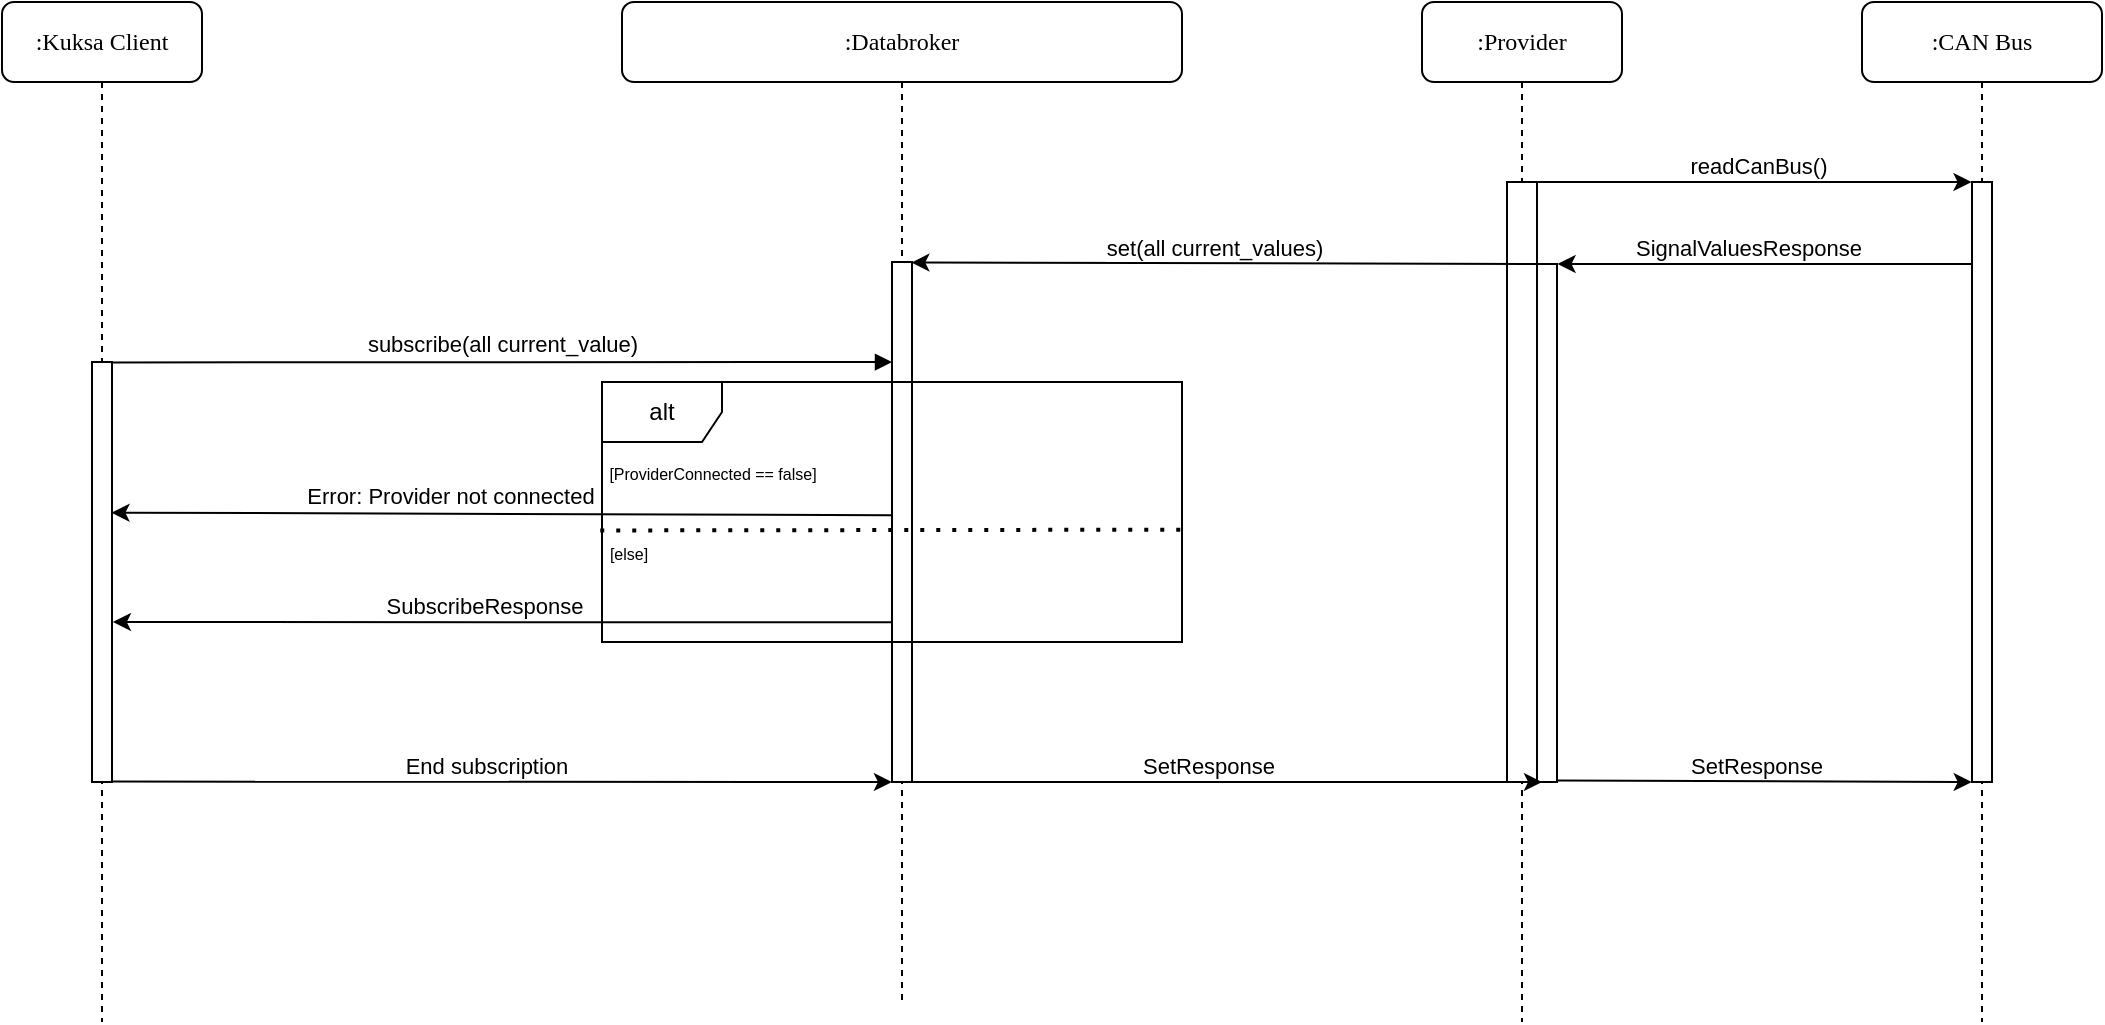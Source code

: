 <mxfile version="24.2.8" type="device">
  <diagram name="Seite-1" id="DjCrLJOEe4nHxTjUXNSd">
    <mxGraphModel dx="1366" dy="781" grid="1" gridSize="10" guides="1" tooltips="1" connect="1" arrows="1" fold="1" page="1" pageScale="1" pageWidth="827" pageHeight="1169" math="0" shadow="0">
      <root>
        <mxCell id="0" />
        <mxCell id="1" parent="0" />
        <mxCell id="vNHbbHK30uQT_Sx62RbP-1" value=":Databroker" style="shape=umlLifeline;perimeter=lifelinePerimeter;whiteSpace=wrap;html=1;container=1;collapsible=0;recursiveResize=0;outlineConnect=0;rounded=1;shadow=0;comic=0;labelBackgroundColor=none;strokeWidth=1;fontFamily=Verdana;fontSize=12;align=center;" vertex="1" parent="1">
          <mxGeometry x="320" y="10" width="280" height="500" as="geometry" />
        </mxCell>
        <mxCell id="vNHbbHK30uQT_Sx62RbP-2" value="" style="html=1;points=[];perimeter=orthogonalPerimeter;rounded=0;shadow=0;comic=0;labelBackgroundColor=none;strokeWidth=1;fontFamily=Verdana;fontSize=12;align=center;" vertex="1" parent="vNHbbHK30uQT_Sx62RbP-1">
          <mxGeometry x="135" y="130" width="10" height="260" as="geometry" />
        </mxCell>
        <mxCell id="vNHbbHK30uQT_Sx62RbP-46" value="alt" style="shape=umlFrame;whiteSpace=wrap;html=1;pointerEvents=0;" vertex="1" parent="vNHbbHK30uQT_Sx62RbP-1">
          <mxGeometry x="-10" y="190" width="290" height="130" as="geometry" />
        </mxCell>
        <mxCell id="vNHbbHK30uQT_Sx62RbP-50" value="" style="endArrow=none;dashed=1;html=1;dashPattern=1 3;strokeWidth=2;rounded=0;exitX=-0.003;exitY=0.571;exitDx=0;exitDy=0;exitPerimeter=0;entryX=0.999;entryY=0.568;entryDx=0;entryDy=0;entryPerimeter=0;" edge="1" parent="vNHbbHK30uQT_Sx62RbP-1" source="vNHbbHK30uQT_Sx62RbP-46" target="vNHbbHK30uQT_Sx62RbP-46">
          <mxGeometry width="50" height="50" relative="1" as="geometry">
            <mxPoint y="200" as="sourcePoint" />
            <mxPoint x="50" y="150" as="targetPoint" />
          </mxGeometry>
        </mxCell>
        <mxCell id="vNHbbHK30uQT_Sx62RbP-31" value="&lt;font style=&quot;font-size: 8px;&quot;&gt;[ProviderConnected == false]&lt;/font&gt;" style="text;html=1;align=center;verticalAlign=middle;resizable=0;points=[];autosize=1;strokeColor=none;fillColor=none;" vertex="1" parent="vNHbbHK30uQT_Sx62RbP-1">
          <mxGeometry x="-20" y="220" width="130" height="30" as="geometry" />
        </mxCell>
        <mxCell id="vNHbbHK30uQT_Sx62RbP-32" value="&lt;font style=&quot;font-size: 8px;&quot;&gt;[else]&lt;/font&gt;" style="text;html=1;align=center;verticalAlign=middle;resizable=0;points=[];autosize=1;strokeColor=none;fillColor=none;" vertex="1" parent="vNHbbHK30uQT_Sx62RbP-1">
          <mxGeometry x="-17" y="260" width="40" height="30" as="geometry" />
        </mxCell>
        <mxCell id="vNHbbHK30uQT_Sx62RbP-3" value=":Provider" style="shape=umlLifeline;perimeter=lifelinePerimeter;whiteSpace=wrap;html=1;container=1;collapsible=0;recursiveResize=0;outlineConnect=0;rounded=1;shadow=0;comic=0;labelBackgroundColor=none;strokeWidth=1;fontFamily=Verdana;fontSize=12;align=center;" vertex="1" parent="1">
          <mxGeometry x="720" y="10" width="100" height="510" as="geometry" />
        </mxCell>
        <mxCell id="vNHbbHK30uQT_Sx62RbP-4" value="" style="html=1;points=[];perimeter=orthogonalPerimeter;rounded=0;shadow=0;comic=0;labelBackgroundColor=none;strokeWidth=1;fontFamily=Verdana;fontSize=12;align=center;" vertex="1" parent="vNHbbHK30uQT_Sx62RbP-3">
          <mxGeometry x="42.5" y="90" width="15" height="300" as="geometry" />
        </mxCell>
        <mxCell id="vNHbbHK30uQT_Sx62RbP-5" value="" style="html=1;points=[];perimeter=orthogonalPerimeter;rounded=0;shadow=0;comic=0;labelBackgroundColor=none;strokeWidth=1;fontFamily=Verdana;fontSize=12;align=center;" vertex="1" parent="vNHbbHK30uQT_Sx62RbP-3">
          <mxGeometry x="57.5" y="131" width="10" height="259" as="geometry" />
        </mxCell>
        <mxCell id="vNHbbHK30uQT_Sx62RbP-53" value="" style="endArrow=classic;html=1;rounded=0;exitX=0.977;exitY=0.999;exitDx=0;exitDy=0;exitPerimeter=0;" edge="1" parent="vNHbbHK30uQT_Sx62RbP-3">
          <mxGeometry width="50" height="50" relative="1" as="geometry">
            <mxPoint x="-260" y="390" as="sourcePoint" />
            <mxPoint x="60" y="390" as="targetPoint" />
          </mxGeometry>
        </mxCell>
        <mxCell id="vNHbbHK30uQT_Sx62RbP-54" value="SetResponse" style="edgeLabel;html=1;align=center;verticalAlign=middle;resizable=0;points=[];" vertex="1" connectable="0" parent="vNHbbHK30uQT_Sx62RbP-53">
          <mxGeometry x="-0.044" relative="1" as="geometry">
            <mxPoint y="-8" as="offset" />
          </mxGeometry>
        </mxCell>
        <mxCell id="vNHbbHK30uQT_Sx62RbP-7" value=":Kuksa Client" style="shape=umlLifeline;perimeter=lifelinePerimeter;whiteSpace=wrap;html=1;container=1;collapsible=0;recursiveResize=0;outlineConnect=0;rounded=1;shadow=0;comic=0;labelBackgroundColor=none;strokeWidth=1;fontFamily=Verdana;fontSize=12;align=center;" vertex="1" parent="1">
          <mxGeometry x="10" y="10" width="100" height="510" as="geometry" />
        </mxCell>
        <mxCell id="vNHbbHK30uQT_Sx62RbP-8" value="" style="html=1;points=[];perimeter=orthogonalPerimeter;rounded=0;shadow=0;comic=0;labelBackgroundColor=none;strokeWidth=1;fontFamily=Verdana;fontSize=12;align=center;" vertex="1" parent="vNHbbHK30uQT_Sx62RbP-7">
          <mxGeometry x="45" y="180" width="10" height="210" as="geometry" />
        </mxCell>
        <mxCell id="vNHbbHK30uQT_Sx62RbP-9" value="&lt;font style=&quot;font-size: 11px;&quot; face=&quot;Helvetica&quot;&gt;subscribe(all current_value)&lt;/font&gt;" style="html=1;verticalAlign=bottom;endArrow=block;labelBackgroundColor=none;fontFamily=Verdana;fontSize=12;edgeStyle=elbowEdgeStyle;elbow=vertical;exitX=0.977;exitY=0.001;exitDx=0;exitDy=0;exitPerimeter=0;" edge="1" parent="1" source="vNHbbHK30uQT_Sx62RbP-8" target="vNHbbHK30uQT_Sx62RbP-2">
          <mxGeometry relative="1" as="geometry">
            <mxPoint x="59.33" y="190.0" as="sourcePoint" />
            <mxPoint x="440" y="190" as="targetPoint" />
            <Array as="points">
              <mxPoint x="404.33" y="190" />
              <mxPoint x="134.33" y="140" />
              <mxPoint x="154.33" y="110" />
            </Array>
          </mxGeometry>
        </mxCell>
        <mxCell id="vNHbbHK30uQT_Sx62RbP-10" value="" style="endArrow=classic;html=1;rounded=0;entryX=1.045;entryY=0.619;entryDx=0;entryDy=0;entryPerimeter=0;exitX=-0.03;exitY=0.693;exitDx=0;exitDy=0;exitPerimeter=0;" edge="1" parent="1" source="vNHbbHK30uQT_Sx62RbP-2" target="vNHbbHK30uQT_Sx62RbP-8">
          <mxGeometry width="50" height="50" relative="1" as="geometry">
            <mxPoint x="450" y="320" as="sourcePoint" />
            <mxPoint x="65.05" y="314.39" as="targetPoint" />
          </mxGeometry>
        </mxCell>
        <mxCell id="vNHbbHK30uQT_Sx62RbP-11" value="SubscribeResponse" style="edgeLabel;html=1;align=center;verticalAlign=middle;resizable=0;points=[];" vertex="1" connectable="0" parent="vNHbbHK30uQT_Sx62RbP-10">
          <mxGeometry x="-0.363" y="1" relative="1" as="geometry">
            <mxPoint x="-80" y="-9" as="offset" />
          </mxGeometry>
        </mxCell>
        <mxCell id="vNHbbHK30uQT_Sx62RbP-12" value="" style="endArrow=classic;html=1;rounded=0;exitX=-0.008;exitY=0;exitDx=0;exitDy=0;exitPerimeter=0;entryX=0.967;entryY=0.001;entryDx=0;entryDy=0;entryPerimeter=0;" edge="1" parent="1" source="vNHbbHK30uQT_Sx62RbP-5" target="vNHbbHK30uQT_Sx62RbP-2">
          <mxGeometry width="50" height="50" relative="1" as="geometry">
            <mxPoint x="560" y="220" as="sourcePoint" />
            <mxPoint x="610" y="170" as="targetPoint" />
          </mxGeometry>
        </mxCell>
        <mxCell id="vNHbbHK30uQT_Sx62RbP-13" value="set(all current_values)" style="edgeLabel;html=1;align=center;verticalAlign=middle;resizable=0;points=[];" vertex="1" connectable="0" parent="vNHbbHK30uQT_Sx62RbP-12">
          <mxGeometry x="0.036" y="-1" relative="1" as="geometry">
            <mxPoint y="-7" as="offset" />
          </mxGeometry>
        </mxCell>
        <mxCell id="vNHbbHK30uQT_Sx62RbP-14" value=":CAN Bus" style="shape=umlLifeline;perimeter=lifelinePerimeter;whiteSpace=wrap;html=1;container=1;collapsible=0;recursiveResize=0;outlineConnect=0;rounded=1;shadow=0;comic=0;labelBackgroundColor=none;strokeWidth=1;fontFamily=Verdana;fontSize=12;align=center;" vertex="1" parent="1">
          <mxGeometry x="940" y="10" width="120" height="510" as="geometry" />
        </mxCell>
        <mxCell id="vNHbbHK30uQT_Sx62RbP-15" value="" style="html=1;points=[];perimeter=orthogonalPerimeter;rounded=0;shadow=0;comic=0;labelBackgroundColor=none;strokeWidth=1;fontFamily=Verdana;fontSize=12;align=center;" vertex="1" parent="vNHbbHK30uQT_Sx62RbP-14">
          <mxGeometry x="55" y="90" width="10" height="300" as="geometry" />
        </mxCell>
        <mxCell id="vNHbbHK30uQT_Sx62RbP-55" value="" style="endArrow=classic;html=1;rounded=0;exitX=0.977;exitY=0.999;exitDx=0;exitDy=0;exitPerimeter=0;entryX=-0.015;entryY=1;entryDx=0;entryDy=0;entryPerimeter=0;" edge="1" parent="vNHbbHK30uQT_Sx62RbP-14" target="vNHbbHK30uQT_Sx62RbP-15">
          <mxGeometry width="50" height="50" relative="1" as="geometry">
            <mxPoint x="-152.5" y="389.31" as="sourcePoint" />
            <mxPoint x="167.5" y="389.31" as="targetPoint" />
          </mxGeometry>
        </mxCell>
        <mxCell id="vNHbbHK30uQT_Sx62RbP-56" value="SetResponse" style="edgeLabel;html=1;align=center;verticalAlign=middle;resizable=0;points=[];" vertex="1" connectable="0" parent="vNHbbHK30uQT_Sx62RbP-55">
          <mxGeometry x="-0.044" relative="1" as="geometry">
            <mxPoint y="-8" as="offset" />
          </mxGeometry>
        </mxCell>
        <mxCell id="vNHbbHK30uQT_Sx62RbP-21" value="" style="endArrow=classic;html=1;rounded=0;entryX=-0.025;entryY=0;entryDx=0;entryDy=0;entryPerimeter=0;exitX=0.991;exitY=0;exitDx=0;exitDy=0;exitPerimeter=0;" edge="1" parent="1" source="vNHbbHK30uQT_Sx62RbP-4" target="vNHbbHK30uQT_Sx62RbP-15">
          <mxGeometry width="50" height="50" relative="1" as="geometry">
            <mxPoint x="783" y="191" as="sourcePoint" />
            <mxPoint x="1111" y="190" as="targetPoint" />
          </mxGeometry>
        </mxCell>
        <mxCell id="vNHbbHK30uQT_Sx62RbP-22" value="readCanBus()" style="edgeLabel;html=1;align=center;verticalAlign=middle;resizable=0;points=[];" vertex="1" connectable="0" parent="vNHbbHK30uQT_Sx62RbP-21">
          <mxGeometry x="0.013" y="-2" relative="1" as="geometry">
            <mxPoint y="-10" as="offset" />
          </mxGeometry>
        </mxCell>
        <mxCell id="vNHbbHK30uQT_Sx62RbP-33" value="" style="endArrow=classic;html=1;rounded=0;entryX=0.975;entryY=0.528;entryDx=0;entryDy=0;entryPerimeter=0;exitX=-0.025;exitY=0.487;exitDx=0;exitDy=0;exitPerimeter=0;" edge="1" parent="1" source="vNHbbHK30uQT_Sx62RbP-2">
          <mxGeometry width="50" height="50" relative="1" as="geometry">
            <mxPoint x="435.21" y="264.9" as="sourcePoint" />
            <mxPoint x="64.75" y="265.32" as="targetPoint" />
          </mxGeometry>
        </mxCell>
        <mxCell id="vNHbbHK30uQT_Sx62RbP-34" value="Error: Provider not connected" style="edgeLabel;html=1;align=center;verticalAlign=middle;resizable=0;points=[];" vertex="1" connectable="0" parent="vNHbbHK30uQT_Sx62RbP-33">
          <mxGeometry x="0.108" y="-3" relative="1" as="geometry">
            <mxPoint x="-5" y="-6" as="offset" />
          </mxGeometry>
        </mxCell>
        <mxCell id="vNHbbHK30uQT_Sx62RbP-43" value="" style="endArrow=classic;html=1;rounded=0;entryX=1.028;entryY=0;entryDx=0;entryDy=0;entryPerimeter=0;" edge="1" parent="1" source="vNHbbHK30uQT_Sx62RbP-15" target="vNHbbHK30uQT_Sx62RbP-5">
          <mxGeometry width="50" height="50" relative="1" as="geometry">
            <mxPoint x="390" y="370" as="sourcePoint" />
            <mxPoint x="440" y="320" as="targetPoint" />
          </mxGeometry>
        </mxCell>
        <mxCell id="vNHbbHK30uQT_Sx62RbP-44" value="SignalValuesResponse" style="edgeLabel;html=1;align=center;verticalAlign=middle;resizable=0;points=[];" vertex="1" connectable="0" parent="vNHbbHK30uQT_Sx62RbP-43">
          <mxGeometry x="0.081" relative="1" as="geometry">
            <mxPoint y="-8" as="offset" />
          </mxGeometry>
        </mxCell>
        <mxCell id="vNHbbHK30uQT_Sx62RbP-51" value="" style="endArrow=classic;html=1;rounded=0;exitX=0.977;exitY=0.999;exitDx=0;exitDy=0;exitPerimeter=0;entryX=-0.005;entryY=1;entryDx=0;entryDy=0;entryPerimeter=0;" edge="1" parent="1" source="vNHbbHK30uQT_Sx62RbP-8" target="vNHbbHK30uQT_Sx62RbP-2">
          <mxGeometry width="50" height="50" relative="1" as="geometry">
            <mxPoint x="460" y="280" as="sourcePoint" />
            <mxPoint x="510" y="230" as="targetPoint" />
          </mxGeometry>
        </mxCell>
        <mxCell id="vNHbbHK30uQT_Sx62RbP-52" value="End subscription" style="edgeLabel;html=1;align=center;verticalAlign=middle;resizable=0;points=[];" vertex="1" connectable="0" parent="vNHbbHK30uQT_Sx62RbP-51">
          <mxGeometry x="-0.044" relative="1" as="geometry">
            <mxPoint y="-8" as="offset" />
          </mxGeometry>
        </mxCell>
      </root>
    </mxGraphModel>
  </diagram>
</mxfile>
